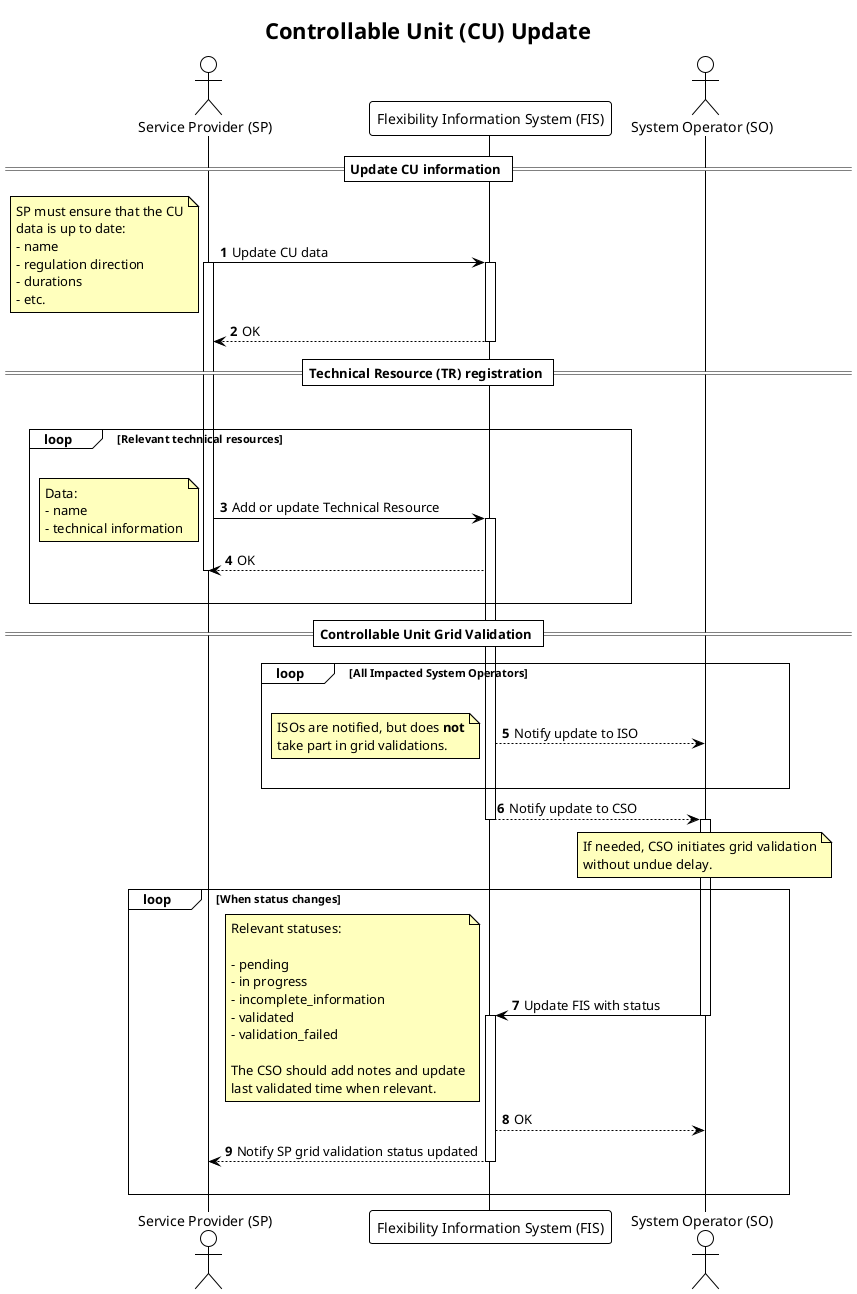 @startuml controllable_unit_update
!theme plain

title Controllable Unit (CU) Update

autonumber
skinparam note {
    BackgroundColor #FFFFBD
}

actor "Service Provider (SP)" as SP
participant "Flexibility Information System (FIS)" as FIS
actor "System Operator (SO)" as SO


== Update CU information ==

SP -> FIS: Update CU data
activate SP
note left
    SP must ensure that the CU
    data is up to date:
    - name
    - regulation direction
    - durations
    - etc.
end note
activate FIS
FIS --> SP: OK

deactivate FIS

== Technical Resource (TR) registration ==

loop For each relevant TR of the CU

loop Relevant technical resources
    |||
    SP -> FIS: Add or update Technical Resource
    note left
        Data:
        - name
        - technical information
    end note
    activate FIS
    FIS --> SP: OK
    deactivate SP
    |||
end

== Controllable Unit Grid Validation ==

loop All Impacted System Operators
    |||
    FIS --> SO: Notify update to ISO
    note left
        ISOs are notified, but does <b>not</b>
        take part in grid validations.
    end note
    |||
end
FIS --> SO: Notify update to CSO
deactivate FIS
activate SO 
                
note over SO
    If needed, CSO initiates grid validation
    without undue delay.
end note

loop When status changes
    SO -> FIS: Update FIS with status
    deactivate SO
    note left
        Relevant statuses:

        - pending
        - in progress
        - incomplete_information
        - validated
        - validation_failed

        The CSO should add notes and update
        last validated time when relevant.
    end note
    activate FIS
    FIS --> SO: OK
    FIS --> SP: Notify SP grid validation status updated
    deactivate FIS
    |||
end


@enduml

